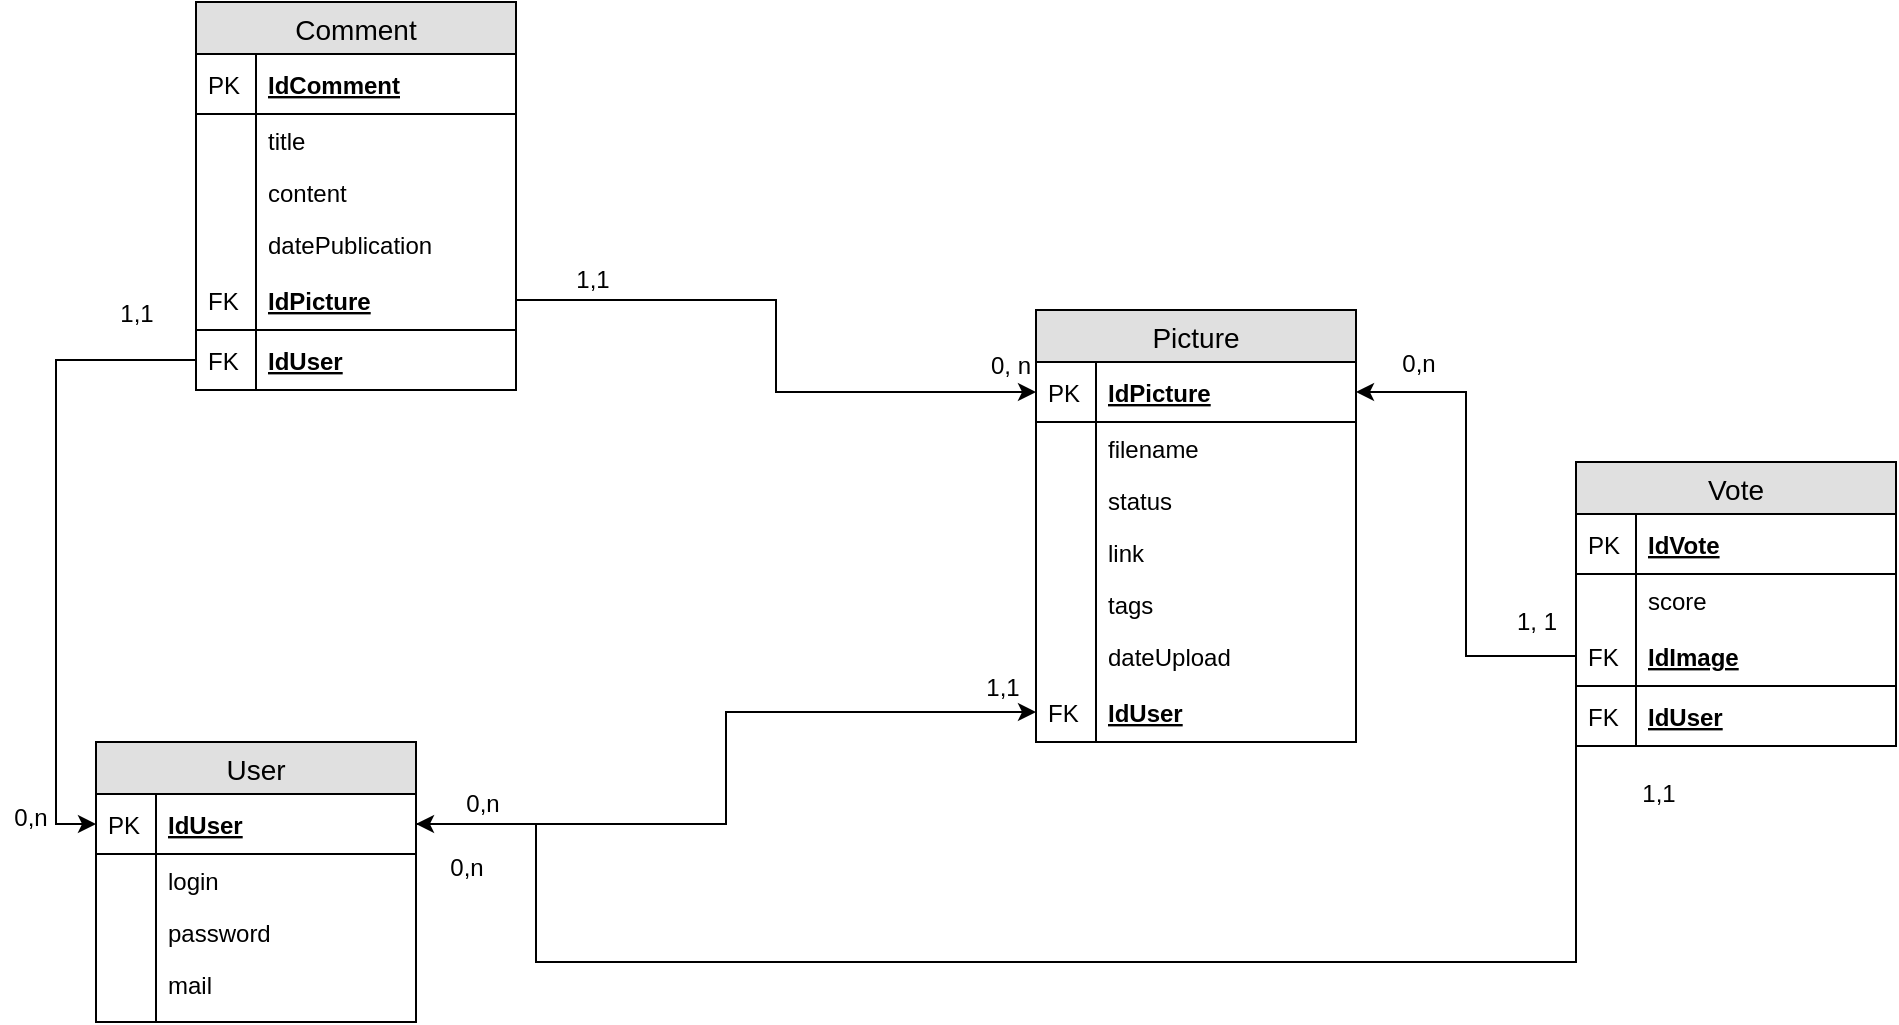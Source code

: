 <mxfile version="12.6.4" type="device"><diagram name="Page-1" id="e56a1550-8fbb-45ad-956c-1786394a9013"><mxGraphModel dx="1558" dy="570" grid="1" gridSize="10" guides="1" tooltips="1" connect="1" arrows="1" fold="1" page="1" pageScale="1" pageWidth="1100" pageHeight="850" background="#ffffff" math="0" shadow="0"><root><mxCell id="0"/><mxCell id="1" parent="0"/><mxCell id="9viD-KexJe77S5gWR3yB-1" value="User" style="swimlane;fontStyle=0;childLayout=stackLayout;horizontal=1;startSize=26;fillColor=#e0e0e0;horizontalStack=0;resizeParent=1;resizeParentMax=0;resizeLast=0;collapsible=1;marginBottom=0;swimlaneFillColor=#ffffff;align=center;fontSize=14;" vertex="1" parent="1"><mxGeometry x="138" y="510" width="160" height="140" as="geometry"/></mxCell><mxCell id="9viD-KexJe77S5gWR3yB-2" value="IdUser" style="shape=partialRectangle;top=0;left=0;right=0;bottom=1;align=left;verticalAlign=middle;fillColor=none;spacingLeft=34;spacingRight=4;overflow=hidden;rotatable=0;points=[[0,0.5],[1,0.5]];portConstraint=eastwest;dropTarget=0;fontStyle=5;fontSize=12;" vertex="1" parent="9viD-KexJe77S5gWR3yB-1"><mxGeometry y="26" width="160" height="30" as="geometry"/></mxCell><mxCell id="9viD-KexJe77S5gWR3yB-3" value="PK" style="shape=partialRectangle;top=0;left=0;bottom=0;fillColor=none;align=left;verticalAlign=middle;spacingLeft=4;spacingRight=4;overflow=hidden;rotatable=0;points=[];portConstraint=eastwest;part=1;fontSize=12;" vertex="1" connectable="0" parent="9viD-KexJe77S5gWR3yB-2"><mxGeometry width="30" height="30" as="geometry"/></mxCell><mxCell id="9viD-KexJe77S5gWR3yB-4" value="login" style="shape=partialRectangle;top=0;left=0;right=0;bottom=0;align=left;verticalAlign=top;fillColor=none;spacingLeft=34;spacingRight=4;overflow=hidden;rotatable=0;points=[[0,0.5],[1,0.5]];portConstraint=eastwest;dropTarget=0;fontSize=12;" vertex="1" parent="9viD-KexJe77S5gWR3yB-1"><mxGeometry y="56" width="160" height="26" as="geometry"/></mxCell><mxCell id="9viD-KexJe77S5gWR3yB-5" value="" style="shape=partialRectangle;top=0;left=0;bottom=0;fillColor=none;align=left;verticalAlign=top;spacingLeft=4;spacingRight=4;overflow=hidden;rotatable=0;points=[];portConstraint=eastwest;part=1;fontSize=12;" vertex="1" connectable="0" parent="9viD-KexJe77S5gWR3yB-4"><mxGeometry width="30" height="26" as="geometry"/></mxCell><mxCell id="9viD-KexJe77S5gWR3yB-6" value="password" style="shape=partialRectangle;top=0;left=0;right=0;bottom=0;align=left;verticalAlign=top;fillColor=none;spacingLeft=34;spacingRight=4;overflow=hidden;rotatable=0;points=[[0,0.5],[1,0.5]];portConstraint=eastwest;dropTarget=0;fontSize=12;" vertex="1" parent="9viD-KexJe77S5gWR3yB-1"><mxGeometry y="82" width="160" height="26" as="geometry"/></mxCell><mxCell id="9viD-KexJe77S5gWR3yB-7" value="" style="shape=partialRectangle;top=0;left=0;bottom=0;fillColor=none;align=left;verticalAlign=top;spacingLeft=4;spacingRight=4;overflow=hidden;rotatable=0;points=[];portConstraint=eastwest;part=1;fontSize=12;" vertex="1" connectable="0" parent="9viD-KexJe77S5gWR3yB-6"><mxGeometry width="30" height="26" as="geometry"/></mxCell><mxCell id="9viD-KexJe77S5gWR3yB-8" value="mail" style="shape=partialRectangle;top=0;left=0;right=0;bottom=0;align=left;verticalAlign=top;fillColor=none;spacingLeft=34;spacingRight=4;overflow=hidden;rotatable=0;points=[[0,0.5],[1,0.5]];portConstraint=eastwest;dropTarget=0;fontSize=12;" vertex="1" parent="9viD-KexJe77S5gWR3yB-1"><mxGeometry y="108" width="160" height="26" as="geometry"/></mxCell><mxCell id="9viD-KexJe77S5gWR3yB-9" value="" style="shape=partialRectangle;top=0;left=0;bottom=0;fillColor=none;align=left;verticalAlign=top;spacingLeft=4;spacingRight=4;overflow=hidden;rotatable=0;points=[];portConstraint=eastwest;part=1;fontSize=12;" vertex="1" connectable="0" parent="9viD-KexJe77S5gWR3yB-8"><mxGeometry width="30" height="26" as="geometry"/></mxCell><mxCell id="9viD-KexJe77S5gWR3yB-10" value="" style="shape=partialRectangle;top=0;left=0;right=0;bottom=0;align=left;verticalAlign=top;fillColor=none;spacingLeft=34;spacingRight=4;overflow=hidden;rotatable=0;points=[[0,0.5],[1,0.5]];portConstraint=eastwest;dropTarget=0;fontSize=12;" vertex="1" parent="9viD-KexJe77S5gWR3yB-1"><mxGeometry y="134" width="160" height="6" as="geometry"/></mxCell><mxCell id="9viD-KexJe77S5gWR3yB-11" value="" style="shape=partialRectangle;top=0;left=0;bottom=0;fillColor=none;align=left;verticalAlign=top;spacingLeft=4;spacingRight=4;overflow=hidden;rotatable=0;points=[];portConstraint=eastwest;part=1;fontSize=12;" vertex="1" connectable="0" parent="9viD-KexJe77S5gWR3yB-10"><mxGeometry width="30" height="6" as="geometry"/></mxCell><mxCell id="9viD-KexJe77S5gWR3yB-16" value="Picture" style="swimlane;fontStyle=0;childLayout=stackLayout;horizontal=1;startSize=26;fillColor=#e0e0e0;horizontalStack=0;resizeParent=1;resizeParentMax=0;resizeLast=0;collapsible=1;marginBottom=0;swimlaneFillColor=#ffffff;align=center;fontSize=14;" vertex="1" parent="1"><mxGeometry x="608" y="294" width="160" height="216" as="geometry"/></mxCell><mxCell id="9viD-KexJe77S5gWR3yB-17" value="IdPicture" style="shape=partialRectangle;top=0;left=0;right=0;bottom=1;align=left;verticalAlign=middle;fillColor=none;spacingLeft=34;spacingRight=4;overflow=hidden;rotatable=0;points=[[0,0.5],[1,0.5]];portConstraint=eastwest;dropTarget=0;fontStyle=5;fontSize=12;" vertex="1" parent="9viD-KexJe77S5gWR3yB-16"><mxGeometry y="26" width="160" height="30" as="geometry"/></mxCell><mxCell id="9viD-KexJe77S5gWR3yB-18" value="PK" style="shape=partialRectangle;top=0;left=0;bottom=0;fillColor=none;align=left;verticalAlign=middle;spacingLeft=4;spacingRight=4;overflow=hidden;rotatable=0;points=[];portConstraint=eastwest;part=1;fontSize=12;" vertex="1" connectable="0" parent="9viD-KexJe77S5gWR3yB-17"><mxGeometry width="30" height="30" as="geometry"/></mxCell><mxCell id="9viD-KexJe77S5gWR3yB-19" value="filename" style="shape=partialRectangle;top=0;left=0;right=0;bottom=0;align=left;verticalAlign=top;fillColor=none;spacingLeft=34;spacingRight=4;overflow=hidden;rotatable=0;points=[[0,0.5],[1,0.5]];portConstraint=eastwest;dropTarget=0;fontSize=12;" vertex="1" parent="9viD-KexJe77S5gWR3yB-16"><mxGeometry y="56" width="160" height="26" as="geometry"/></mxCell><mxCell id="9viD-KexJe77S5gWR3yB-20" value="" style="shape=partialRectangle;top=0;left=0;bottom=0;fillColor=none;align=left;verticalAlign=top;spacingLeft=4;spacingRight=4;overflow=hidden;rotatable=0;points=[];portConstraint=eastwest;part=1;fontSize=12;" vertex="1" connectable="0" parent="9viD-KexJe77S5gWR3yB-19"><mxGeometry width="30" height="26" as="geometry"/></mxCell><mxCell id="9viD-KexJe77S5gWR3yB-29" value="status" style="shape=partialRectangle;top=0;left=0;right=0;bottom=0;align=left;verticalAlign=top;fillColor=none;spacingLeft=34;spacingRight=4;overflow=hidden;rotatable=0;points=[[0,0.5],[1,0.5]];portConstraint=eastwest;dropTarget=0;fontSize=12;" vertex="1" parent="9viD-KexJe77S5gWR3yB-16"><mxGeometry y="82" width="160" height="26" as="geometry"/></mxCell><mxCell id="9viD-KexJe77S5gWR3yB-30" value="" style="shape=partialRectangle;top=0;left=0;bottom=0;fillColor=none;align=left;verticalAlign=top;spacingLeft=4;spacingRight=4;overflow=hidden;rotatable=0;points=[];portConstraint=eastwest;part=1;fontSize=12;" vertex="1" connectable="0" parent="9viD-KexJe77S5gWR3yB-29"><mxGeometry width="30" height="26" as="geometry"/></mxCell><mxCell id="9viD-KexJe77S5gWR3yB-27" value="link" style="shape=partialRectangle;top=0;left=0;right=0;bottom=0;align=left;verticalAlign=top;fillColor=none;spacingLeft=34;spacingRight=4;overflow=hidden;rotatable=0;points=[[0,0.5],[1,0.5]];portConstraint=eastwest;dropTarget=0;fontSize=12;" vertex="1" parent="9viD-KexJe77S5gWR3yB-16"><mxGeometry y="108" width="160" height="26" as="geometry"/></mxCell><mxCell id="9viD-KexJe77S5gWR3yB-28" value="" style="shape=partialRectangle;top=0;left=0;bottom=0;fillColor=none;align=left;verticalAlign=top;spacingLeft=4;spacingRight=4;overflow=hidden;rotatable=0;points=[];portConstraint=eastwest;part=1;fontSize=12;" vertex="1" connectable="0" parent="9viD-KexJe77S5gWR3yB-27"><mxGeometry width="30" height="26" as="geometry"/></mxCell><mxCell id="9viD-KexJe77S5gWR3yB-21" value="tags" style="shape=partialRectangle;top=0;left=0;right=0;bottom=0;align=left;verticalAlign=top;fillColor=none;spacingLeft=34;spacingRight=4;overflow=hidden;rotatable=0;points=[[0,0.5],[1,0.5]];portConstraint=eastwest;dropTarget=0;fontSize=12;" vertex="1" parent="9viD-KexJe77S5gWR3yB-16"><mxGeometry y="134" width="160" height="26" as="geometry"/></mxCell><mxCell id="9viD-KexJe77S5gWR3yB-22" value="" style="shape=partialRectangle;top=0;left=0;bottom=0;fillColor=none;align=left;verticalAlign=top;spacingLeft=4;spacingRight=4;overflow=hidden;rotatable=0;points=[];portConstraint=eastwest;part=1;fontSize=12;" vertex="1" connectable="0" parent="9viD-KexJe77S5gWR3yB-21"><mxGeometry width="30" height="26" as="geometry"/></mxCell><mxCell id="9viD-KexJe77S5gWR3yB-48" value="dateUpload" style="shape=partialRectangle;top=0;left=0;right=0;bottom=0;align=left;verticalAlign=top;fillColor=none;spacingLeft=34;spacingRight=4;overflow=hidden;rotatable=0;points=[[0,0.5],[1,0.5]];portConstraint=eastwest;dropTarget=0;fontSize=12;" vertex="1" parent="9viD-KexJe77S5gWR3yB-16"><mxGeometry y="160" width="160" height="26" as="geometry"/></mxCell><mxCell id="9viD-KexJe77S5gWR3yB-49" value="" style="shape=partialRectangle;top=0;left=0;bottom=0;fillColor=none;align=left;verticalAlign=top;spacingLeft=4;spacingRight=4;overflow=hidden;rotatable=0;points=[];portConstraint=eastwest;part=1;fontSize=12;" vertex="1" connectable="0" parent="9viD-KexJe77S5gWR3yB-48"><mxGeometry width="30" height="26" as="geometry"/></mxCell><mxCell id="9viD-KexJe77S5gWR3yB-35" value="IdUser" style="shape=partialRectangle;top=0;left=0;right=0;bottom=1;align=left;verticalAlign=middle;fillColor=none;spacingLeft=34;spacingRight=4;overflow=hidden;rotatable=0;points=[[0,0.5],[1,0.5]];portConstraint=eastwest;dropTarget=0;fontStyle=5;fontSize=12;" vertex="1" parent="9viD-KexJe77S5gWR3yB-16"><mxGeometry y="186" width="160" height="30" as="geometry"/></mxCell><mxCell id="9viD-KexJe77S5gWR3yB-36" value="FK" style="shape=partialRectangle;top=0;left=0;bottom=0;fillColor=none;align=left;verticalAlign=middle;spacingLeft=4;spacingRight=4;overflow=hidden;rotatable=0;points=[];portConstraint=eastwest;part=1;fontSize=12;" vertex="1" connectable="0" parent="9viD-KexJe77S5gWR3yB-35"><mxGeometry width="30" height="30" as="geometry"/></mxCell><mxCell id="9viD-KexJe77S5gWR3yB-50" style="edgeStyle=orthogonalEdgeStyle;rounded=0;orthogonalLoop=1;jettySize=auto;html=1;exitX=1;exitY=0.5;exitDx=0;exitDy=0;entryX=0;entryY=0.5;entryDx=0;entryDy=0;" edge="1" parent="1" source="9viD-KexJe77S5gWR3yB-2" target="9viD-KexJe77S5gWR3yB-35"><mxGeometry relative="1" as="geometry"/></mxCell><mxCell id="9viD-KexJe77S5gWR3yB-51" value="Comment" style="swimlane;fontStyle=0;childLayout=stackLayout;horizontal=1;startSize=26;fillColor=#e0e0e0;horizontalStack=0;resizeParent=1;resizeParentMax=0;resizeLast=0;collapsible=1;marginBottom=0;swimlaneFillColor=#ffffff;align=center;fontSize=14;" vertex="1" parent="1"><mxGeometry x="188" y="140" width="160" height="194" as="geometry"/></mxCell><mxCell id="9viD-KexJe77S5gWR3yB-52" value="IdComment" style="shape=partialRectangle;top=0;left=0;right=0;bottom=1;align=left;verticalAlign=middle;fillColor=none;spacingLeft=34;spacingRight=4;overflow=hidden;rotatable=0;points=[[0,0.5],[1,0.5]];portConstraint=eastwest;dropTarget=0;fontStyle=5;fontSize=12;" vertex="1" parent="9viD-KexJe77S5gWR3yB-51"><mxGeometry y="26" width="160" height="30" as="geometry"/></mxCell><mxCell id="9viD-KexJe77S5gWR3yB-53" value="PK" style="shape=partialRectangle;top=0;left=0;bottom=0;fillColor=none;align=left;verticalAlign=middle;spacingLeft=4;spacingRight=4;overflow=hidden;rotatable=0;points=[];portConstraint=eastwest;part=1;fontSize=12;" vertex="1" connectable="0" parent="9viD-KexJe77S5gWR3yB-52"><mxGeometry width="30" height="30" as="geometry"/></mxCell><mxCell id="9viD-KexJe77S5gWR3yB-54" value="title" style="shape=partialRectangle;top=0;left=0;right=0;bottom=0;align=left;verticalAlign=top;fillColor=none;spacingLeft=34;spacingRight=4;overflow=hidden;rotatable=0;points=[[0,0.5],[1,0.5]];portConstraint=eastwest;dropTarget=0;fontSize=12;" vertex="1" parent="9viD-KexJe77S5gWR3yB-51"><mxGeometry y="56" width="160" height="26" as="geometry"/></mxCell><mxCell id="9viD-KexJe77S5gWR3yB-55" value="" style="shape=partialRectangle;top=0;left=0;bottom=0;fillColor=none;align=left;verticalAlign=top;spacingLeft=4;spacingRight=4;overflow=hidden;rotatable=0;points=[];portConstraint=eastwest;part=1;fontSize=12;" vertex="1" connectable="0" parent="9viD-KexJe77S5gWR3yB-54"><mxGeometry width="30" height="26" as="geometry"/></mxCell><mxCell id="9viD-KexJe77S5gWR3yB-56" value="content" style="shape=partialRectangle;top=0;left=0;right=0;bottom=0;align=left;verticalAlign=top;fillColor=none;spacingLeft=34;spacingRight=4;overflow=hidden;rotatable=0;points=[[0,0.5],[1,0.5]];portConstraint=eastwest;dropTarget=0;fontSize=12;" vertex="1" parent="9viD-KexJe77S5gWR3yB-51"><mxGeometry y="82" width="160" height="26" as="geometry"/></mxCell><mxCell id="9viD-KexJe77S5gWR3yB-57" value="" style="shape=partialRectangle;top=0;left=0;bottom=0;fillColor=none;align=left;verticalAlign=top;spacingLeft=4;spacingRight=4;overflow=hidden;rotatable=0;points=[];portConstraint=eastwest;part=1;fontSize=12;" vertex="1" connectable="0" parent="9viD-KexJe77S5gWR3yB-56"><mxGeometry width="30" height="26" as="geometry"/></mxCell><mxCell id="9viD-KexJe77S5gWR3yB-58" value="datePublication" style="shape=partialRectangle;top=0;left=0;right=0;bottom=0;align=left;verticalAlign=top;fillColor=none;spacingLeft=34;spacingRight=4;overflow=hidden;rotatable=0;points=[[0,0.5],[1,0.5]];portConstraint=eastwest;dropTarget=0;fontSize=12;" vertex="1" parent="9viD-KexJe77S5gWR3yB-51"><mxGeometry y="108" width="160" height="26" as="geometry"/></mxCell><mxCell id="9viD-KexJe77S5gWR3yB-59" value="" style="shape=partialRectangle;top=0;left=0;bottom=0;fillColor=none;align=left;verticalAlign=top;spacingLeft=4;spacingRight=4;overflow=hidden;rotatable=0;points=[];portConstraint=eastwest;part=1;fontSize=12;" vertex="1" connectable="0" parent="9viD-KexJe77S5gWR3yB-58"><mxGeometry width="30" height="26" as="geometry"/></mxCell><mxCell id="9viD-KexJe77S5gWR3yB-64" value="IdPicture" style="shape=partialRectangle;top=0;left=0;right=0;bottom=1;align=left;verticalAlign=middle;fillColor=none;spacingLeft=34;spacingRight=4;overflow=hidden;rotatable=0;points=[[0,0.5],[1,0.5]];portConstraint=eastwest;dropTarget=0;fontStyle=5;fontSize=12;" vertex="1" parent="9viD-KexJe77S5gWR3yB-51"><mxGeometry y="134" width="160" height="30" as="geometry"/></mxCell><mxCell id="9viD-KexJe77S5gWR3yB-65" value="FK" style="shape=partialRectangle;top=0;left=0;bottom=0;fillColor=none;align=left;verticalAlign=middle;spacingLeft=4;spacingRight=4;overflow=hidden;rotatable=0;points=[];portConstraint=eastwest;part=1;fontSize=12;" vertex="1" connectable="0" parent="9viD-KexJe77S5gWR3yB-64"><mxGeometry width="30" height="30" as="geometry"/></mxCell><mxCell id="9viD-KexJe77S5gWR3yB-62" value="IdUser" style="shape=partialRectangle;top=0;left=0;right=0;bottom=1;align=left;verticalAlign=middle;fillColor=none;spacingLeft=34;spacingRight=4;overflow=hidden;rotatable=0;points=[[0,0.5],[1,0.5]];portConstraint=eastwest;dropTarget=0;fontStyle=5;fontSize=12;" vertex="1" parent="9viD-KexJe77S5gWR3yB-51"><mxGeometry y="164" width="160" height="30" as="geometry"/></mxCell><mxCell id="9viD-KexJe77S5gWR3yB-63" value="FK" style="shape=partialRectangle;top=0;left=0;bottom=0;fillColor=none;align=left;verticalAlign=middle;spacingLeft=4;spacingRight=4;overflow=hidden;rotatable=0;points=[];portConstraint=eastwest;part=1;fontSize=12;" vertex="1" connectable="0" parent="9viD-KexJe77S5gWR3yB-62"><mxGeometry width="30" height="30" as="geometry"/></mxCell><mxCell id="9viD-KexJe77S5gWR3yB-66" value="Vote" style="swimlane;fontStyle=0;childLayout=stackLayout;horizontal=1;startSize=26;fillColor=#e0e0e0;horizontalStack=0;resizeParent=1;resizeParentMax=0;resizeLast=0;collapsible=1;marginBottom=0;swimlaneFillColor=#ffffff;align=center;fontSize=14;" vertex="1" parent="1"><mxGeometry x="878" y="370" width="160" height="142" as="geometry"/></mxCell><mxCell id="9viD-KexJe77S5gWR3yB-67" value="IdVote" style="shape=partialRectangle;top=0;left=0;right=0;bottom=1;align=left;verticalAlign=middle;fillColor=none;spacingLeft=34;spacingRight=4;overflow=hidden;rotatable=0;points=[[0,0.5],[1,0.5]];portConstraint=eastwest;dropTarget=0;fontStyle=5;fontSize=12;" vertex="1" parent="9viD-KexJe77S5gWR3yB-66"><mxGeometry y="26" width="160" height="30" as="geometry"/></mxCell><mxCell id="9viD-KexJe77S5gWR3yB-68" value="PK" style="shape=partialRectangle;top=0;left=0;bottom=0;fillColor=none;align=left;verticalAlign=middle;spacingLeft=4;spacingRight=4;overflow=hidden;rotatable=0;points=[];portConstraint=eastwest;part=1;fontSize=12;" vertex="1" connectable="0" parent="9viD-KexJe77S5gWR3yB-67"><mxGeometry width="30" height="30" as="geometry"/></mxCell><mxCell id="9viD-KexJe77S5gWR3yB-69" value="score" style="shape=partialRectangle;top=0;left=0;right=0;bottom=0;align=left;verticalAlign=top;fillColor=none;spacingLeft=34;spacingRight=4;overflow=hidden;rotatable=0;points=[[0,0.5],[1,0.5]];portConstraint=eastwest;dropTarget=0;fontSize=12;" vertex="1" parent="9viD-KexJe77S5gWR3yB-66"><mxGeometry y="56" width="160" height="26" as="geometry"/></mxCell><mxCell id="9viD-KexJe77S5gWR3yB-70" value="" style="shape=partialRectangle;top=0;left=0;bottom=0;fillColor=none;align=left;verticalAlign=top;spacingLeft=4;spacingRight=4;overflow=hidden;rotatable=0;points=[];portConstraint=eastwest;part=1;fontSize=12;" vertex="1" connectable="0" parent="9viD-KexJe77S5gWR3yB-69"><mxGeometry width="30" height="26" as="geometry"/></mxCell><mxCell id="9viD-KexJe77S5gWR3yB-75" value="IdImage" style="shape=partialRectangle;top=0;left=0;right=0;bottom=1;align=left;verticalAlign=middle;fillColor=none;spacingLeft=34;spacingRight=4;overflow=hidden;rotatable=0;points=[[0,0.5],[1,0.5]];portConstraint=eastwest;dropTarget=0;fontStyle=5;fontSize=12;" vertex="1" parent="9viD-KexJe77S5gWR3yB-66"><mxGeometry y="82" width="160" height="30" as="geometry"/></mxCell><mxCell id="9viD-KexJe77S5gWR3yB-76" value="FK" style="shape=partialRectangle;top=0;left=0;bottom=0;fillColor=none;align=left;verticalAlign=middle;spacingLeft=4;spacingRight=4;overflow=hidden;rotatable=0;points=[];portConstraint=eastwest;part=1;fontSize=12;" vertex="1" connectable="0" parent="9viD-KexJe77S5gWR3yB-75"><mxGeometry width="30" height="30" as="geometry"/></mxCell><mxCell id="9viD-KexJe77S5gWR3yB-77" value="IdUser" style="shape=partialRectangle;top=0;left=0;right=0;bottom=1;align=left;verticalAlign=middle;fillColor=none;spacingLeft=34;spacingRight=4;overflow=hidden;rotatable=0;points=[[0,0.5],[1,0.5]];portConstraint=eastwest;dropTarget=0;fontStyle=5;fontSize=12;" vertex="1" parent="9viD-KexJe77S5gWR3yB-66"><mxGeometry y="112" width="160" height="30" as="geometry"/></mxCell><mxCell id="9viD-KexJe77S5gWR3yB-78" value="FK" style="shape=partialRectangle;top=0;left=0;bottom=0;fillColor=none;align=left;verticalAlign=middle;spacingLeft=4;spacingRight=4;overflow=hidden;rotatable=0;points=[];portConstraint=eastwest;part=1;fontSize=12;" vertex="1" connectable="0" parent="9viD-KexJe77S5gWR3yB-77"><mxGeometry width="30" height="30" as="geometry"/></mxCell><mxCell id="9viD-KexJe77S5gWR3yB-79" style="edgeStyle=orthogonalEdgeStyle;rounded=0;orthogonalLoop=1;jettySize=auto;html=1;exitX=0;exitY=0.5;exitDx=0;exitDy=0;" edge="1" parent="1" source="9viD-KexJe77S5gWR3yB-77"><mxGeometry relative="1" as="geometry"><mxPoint x="298" y="551" as="targetPoint"/><Array as="points"><mxPoint x="878" y="620"/><mxPoint x="358" y="620"/><mxPoint x="358" y="551"/></Array></mxGeometry></mxCell><mxCell id="9viD-KexJe77S5gWR3yB-80" style="edgeStyle=orthogonalEdgeStyle;rounded=0;orthogonalLoop=1;jettySize=auto;html=1;exitX=0;exitY=0.5;exitDx=0;exitDy=0;entryX=1;entryY=0.5;entryDx=0;entryDy=0;" edge="1" parent="1" source="9viD-KexJe77S5gWR3yB-75" target="9viD-KexJe77S5gWR3yB-17"><mxGeometry relative="1" as="geometry"/></mxCell><mxCell id="9viD-KexJe77S5gWR3yB-81" style="edgeStyle=orthogonalEdgeStyle;rounded=0;orthogonalLoop=1;jettySize=auto;html=1;exitX=0;exitY=0.5;exitDx=0;exitDy=0;entryX=0;entryY=0.5;entryDx=0;entryDy=0;" edge="1" parent="1" source="9viD-KexJe77S5gWR3yB-62" target="9viD-KexJe77S5gWR3yB-2"><mxGeometry relative="1" as="geometry"/></mxCell><mxCell id="9viD-KexJe77S5gWR3yB-82" style="edgeStyle=orthogonalEdgeStyle;rounded=0;orthogonalLoop=1;jettySize=auto;html=1;exitX=1;exitY=0.5;exitDx=0;exitDy=0;entryX=0;entryY=0.5;entryDx=0;entryDy=0;" edge="1" parent="1" source="9viD-KexJe77S5gWR3yB-64" target="9viD-KexJe77S5gWR3yB-17"><mxGeometry relative="1" as="geometry"/></mxCell><mxCell id="9viD-KexJe77S5gWR3yB-83" value="0,n" style="text;html=1;align=center;verticalAlign=middle;resizable=0;points=[];autosize=1;" vertex="1" parent="1"><mxGeometry x="316" y="531" width="30" height="20" as="geometry"/></mxCell><mxCell id="9viD-KexJe77S5gWR3yB-84" value="1,1" style="text;html=1;align=center;verticalAlign=middle;resizable=0;points=[];autosize=1;" vertex="1" parent="1"><mxGeometry x="576" y="473" width="30" height="20" as="geometry"/></mxCell><mxCell id="9viD-KexJe77S5gWR3yB-85" value="1,1" style="text;html=1;align=center;verticalAlign=middle;resizable=0;points=[];autosize=1;" vertex="1" parent="1"><mxGeometry x="371" y="269" width="30" height="20" as="geometry"/></mxCell><mxCell id="9viD-KexJe77S5gWR3yB-86" value="0, n" style="text;html=1;align=center;verticalAlign=middle;resizable=0;points=[];autosize=1;" vertex="1" parent="1"><mxGeometry x="575" y="312" width="40" height="20" as="geometry"/></mxCell><mxCell id="9viD-KexJe77S5gWR3yB-87" value="1, 1" style="text;html=1;align=center;verticalAlign=middle;resizable=0;points=[];autosize=1;" vertex="1" parent="1"><mxGeometry x="838" y="440" width="40" height="20" as="geometry"/></mxCell><mxCell id="9viD-KexJe77S5gWR3yB-88" value="0,n" style="text;html=1;align=center;verticalAlign=middle;resizable=0;points=[];autosize=1;" vertex="1" parent="1"><mxGeometry x="784" y="311" width="30" height="20" as="geometry"/></mxCell><mxCell id="9viD-KexJe77S5gWR3yB-89" value="1,1" style="text;html=1;align=center;verticalAlign=middle;resizable=0;points=[];autosize=1;" vertex="1" parent="1"><mxGeometry x="904" y="526" width="30" height="20" as="geometry"/></mxCell><mxCell id="9viD-KexJe77S5gWR3yB-92" value="0,n" style="text;html=1;align=center;verticalAlign=middle;resizable=0;points=[];autosize=1;" vertex="1" parent="1"><mxGeometry x="308" y="563" width="30" height="20" as="geometry"/></mxCell><mxCell id="9viD-KexJe77S5gWR3yB-93" value="0,n" style="text;html=1;align=center;verticalAlign=middle;resizable=0;points=[];autosize=1;" vertex="1" parent="1"><mxGeometry x="90" y="538" width="30" height="20" as="geometry"/></mxCell><mxCell id="9viD-KexJe77S5gWR3yB-94" value="1,1" style="text;html=1;align=center;verticalAlign=middle;resizable=0;points=[];autosize=1;" vertex="1" parent="1"><mxGeometry x="143" y="286" width="30" height="20" as="geometry"/></mxCell></root></mxGraphModel></diagram></mxfile>